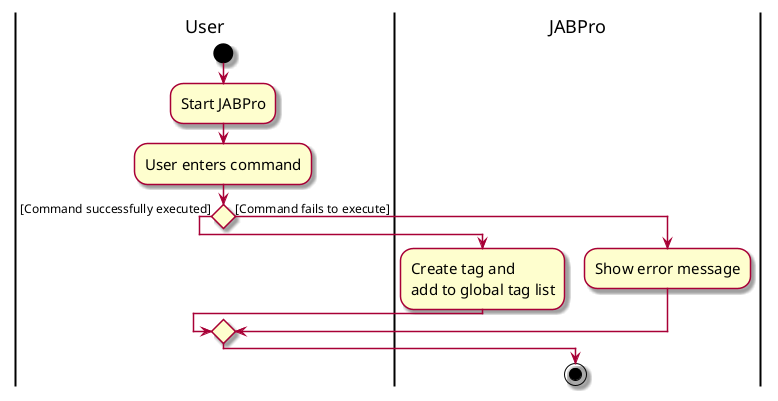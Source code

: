 @startuml
'https://plantuml.com/activity-diagram-beta
|User|
skin rose
skinparam ActivityFontSize 15
skinparam ArrowFontSize 12
start
:Start JABPro;
:User enters command;

if () then ([Command successfully executed])
    |JABPro|
    :Create tag and
    add to global tag list;
else ([Command fails to execute])
    :Show error message;
endif
stop
@enduml
